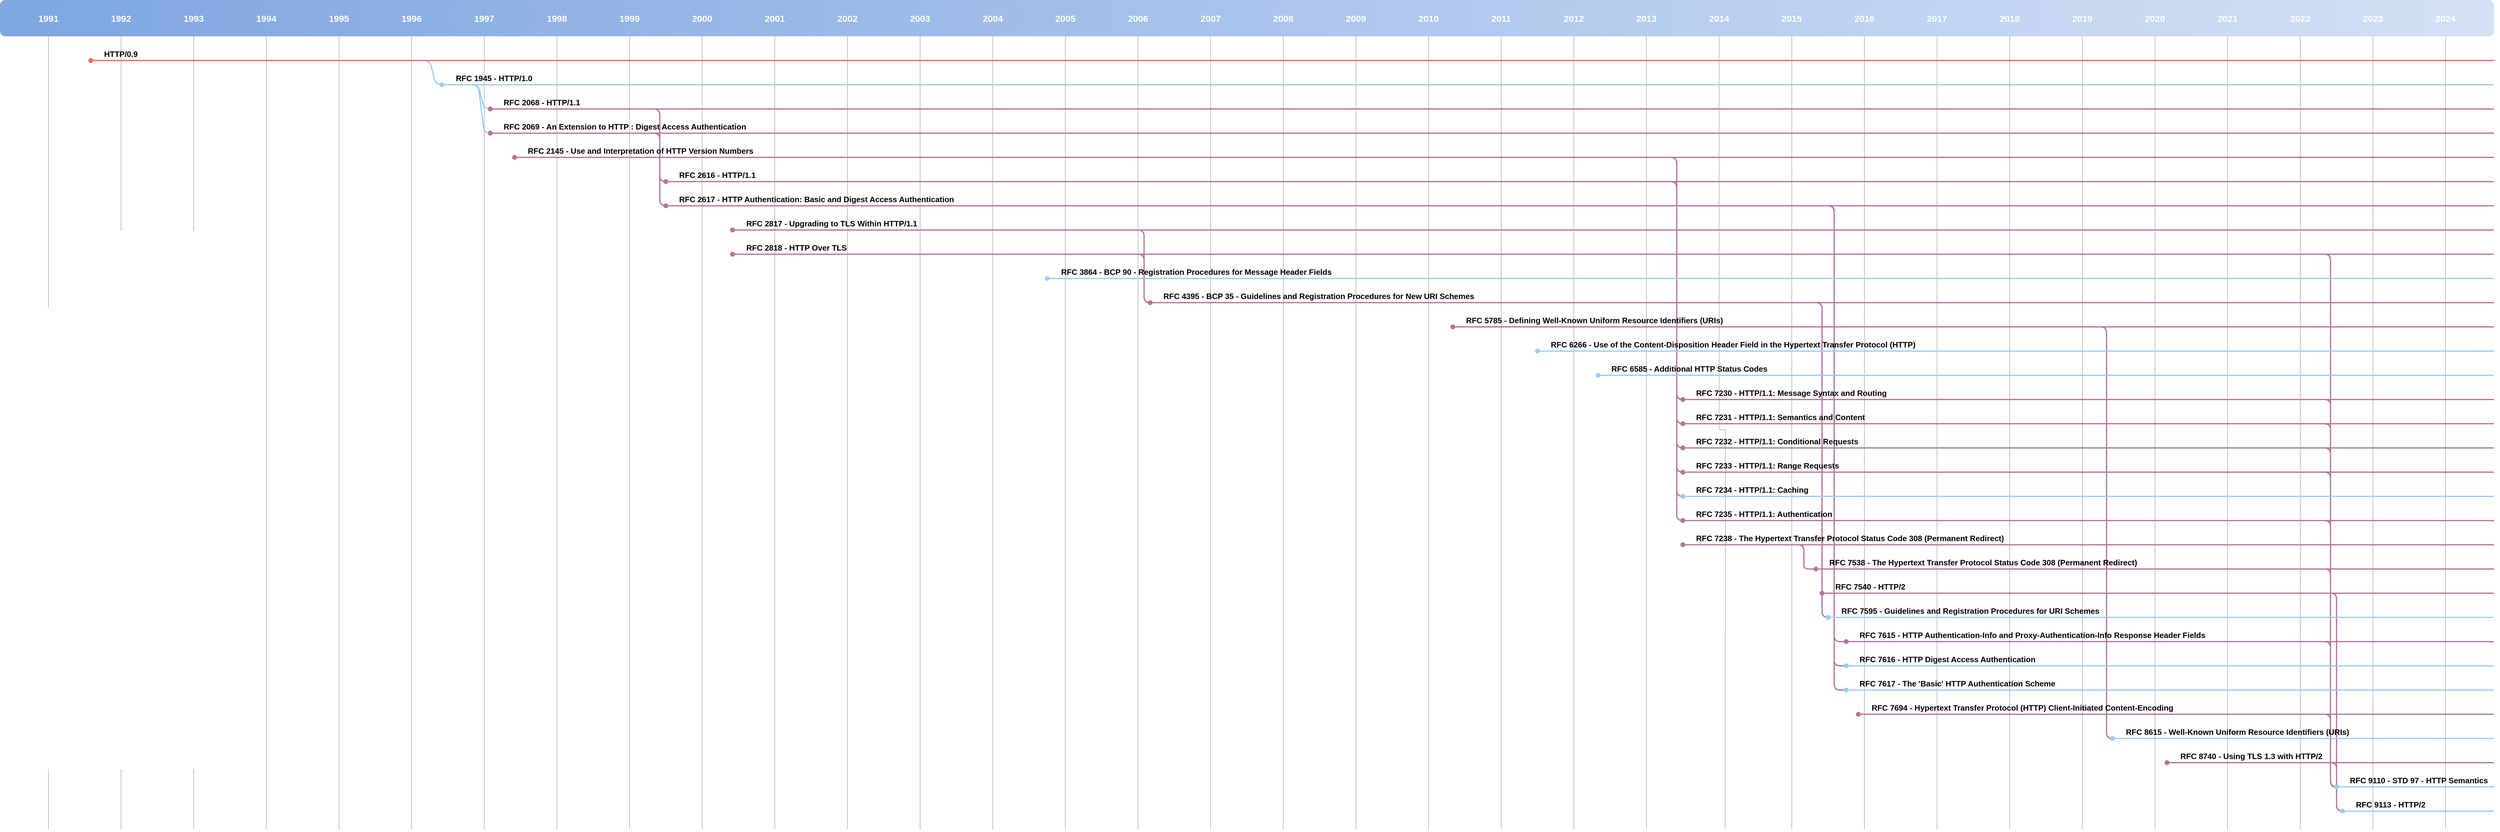 <mxfile version="20.0.1" type="github">
  <diagram id="JYCPzS1wESbc4Vl3_kTx" name="HTTP">
    <mxGraphModel dx="1221" dy="634" grid="1" gridSize="10" guides="1" tooltips="1" connect="1" arrows="1" fold="1" page="1" pageScale="1" pageWidth="850" pageHeight="1100" math="0" shadow="0">
      <root>
        <mxCell id="0" />
        <mxCell id="1" parent="0" />
        <mxCell id="JOs6g6HiKCz4FtPnYZxF-170" value="" style="endArrow=none;html=1;labelBackgroundColor=none;fontSize=13;fontColor=#000000;strokeColor=#B5739D;edgeStyle=entityRelationEdgeStyle;strokeWidth=2;" parent="1" edge="1">
          <mxGeometry width="50" height="50" relative="1" as="geometry">
            <mxPoint x="2990" y="510" as="sourcePoint" />
            <mxPoint x="3050" y="1030" as="targetPoint" />
          </mxGeometry>
        </mxCell>
        <mxCell id="JOs6g6HiKCz4FtPnYZxF-168" value="" style="endArrow=none;html=1;labelBackgroundColor=none;fontSize=13;fontColor=#000000;strokeColor=#B5739D;edgeStyle=entityRelationEdgeStyle;strokeWidth=2;" parent="1" edge="1">
          <mxGeometry width="50" height="50" relative="1" as="geometry">
            <mxPoint x="3840" y="990" as="sourcePoint" />
            <mxPoint x="3900" y="1350" as="targetPoint" />
          </mxGeometry>
        </mxCell>
        <mxCell id="JOs6g6HiKCz4FtPnYZxF-169" value="" style="endArrow=none;html=1;labelBackgroundColor=none;fontSize=13;fontColor=#000000;strokeColor=#B5739D;edgeStyle=entityRelationEdgeStyle;strokeWidth=2;" parent="1" edge="1">
          <mxGeometry width="50" height="50" relative="1" as="geometry">
            <mxPoint x="3840" y="1270" as="sourcePoint" />
            <mxPoint x="3900" y="1350" as="targetPoint" />
          </mxGeometry>
        </mxCell>
        <mxCell id="JOs6g6HiKCz4FtPnYZxF-157" value="" style="endArrow=none;html=1;labelBackgroundColor=none;fontSize=13;fontColor=#000000;strokeColor=#B5739D;edgeStyle=entityRelationEdgeStyle;strokeWidth=2;" parent="1" edge="1">
          <mxGeometry width="50" height="50" relative="1" as="geometry">
            <mxPoint x="3830" y="430" as="sourcePoint" />
            <mxPoint x="3890" y="1310" as="targetPoint" />
          </mxGeometry>
        </mxCell>
        <mxCell id="JOs6g6HiKCz4FtPnYZxF-158" value="" style="endArrow=none;html=1;labelBackgroundColor=none;fontSize=13;fontColor=#000000;strokeColor=#B5739D;edgeStyle=entityRelationEdgeStyle;strokeWidth=2;" parent="1" edge="1">
          <mxGeometry width="50" height="50" relative="1" as="geometry">
            <mxPoint x="3830" y="670" as="sourcePoint" />
            <mxPoint x="3890" y="1310" as="targetPoint" />
          </mxGeometry>
        </mxCell>
        <mxCell id="JOs6g6HiKCz4FtPnYZxF-159" value="" style="endArrow=none;html=1;labelBackgroundColor=none;fontSize=13;fontColor=#000000;strokeColor=#B5739D;edgeStyle=entityRelationEdgeStyle;strokeWidth=2;" parent="1" edge="1">
          <mxGeometry width="50" height="50" relative="1" as="geometry">
            <mxPoint x="3830" y="710" as="sourcePoint" />
            <mxPoint x="3890" y="1310" as="targetPoint" />
          </mxGeometry>
        </mxCell>
        <mxCell id="JOs6g6HiKCz4FtPnYZxF-160" value="" style="endArrow=none;html=1;labelBackgroundColor=none;fontSize=13;fontColor=#000000;strokeColor=#B5739D;edgeStyle=entityRelationEdgeStyle;strokeWidth=2;" parent="1" edge="1">
          <mxGeometry width="50" height="50" relative="1" as="geometry">
            <mxPoint x="3830" y="750" as="sourcePoint" />
            <mxPoint x="3890" y="1310" as="targetPoint" />
          </mxGeometry>
        </mxCell>
        <mxCell id="JOs6g6HiKCz4FtPnYZxF-161" value="" style="endArrow=none;html=1;labelBackgroundColor=none;fontSize=13;fontColor=#000000;strokeColor=#B5739D;edgeStyle=entityRelationEdgeStyle;strokeWidth=2;" parent="1" edge="1">
          <mxGeometry width="50" height="50" relative="1" as="geometry">
            <mxPoint x="3830" y="790" as="sourcePoint" />
            <mxPoint x="3890" y="1310" as="targetPoint" />
          </mxGeometry>
        </mxCell>
        <mxCell id="JOs6g6HiKCz4FtPnYZxF-162" value="" style="endArrow=none;html=1;labelBackgroundColor=none;fontSize=13;fontColor=#000000;strokeColor=#B5739D;edgeStyle=entityRelationEdgeStyle;strokeWidth=2;" parent="1" edge="1">
          <mxGeometry width="50" height="50" relative="1" as="geometry">
            <mxPoint x="3830" y="870" as="sourcePoint" />
            <mxPoint x="3890" y="1310" as="targetPoint" />
          </mxGeometry>
        </mxCell>
        <mxCell id="JOs6g6HiKCz4FtPnYZxF-163" value="" style="endArrow=none;html=1;labelBackgroundColor=none;fontSize=13;fontColor=#000000;strokeColor=#B5739D;edgeStyle=entityRelationEdgeStyle;strokeWidth=2;" parent="1" edge="1">
          <mxGeometry width="50" height="50" relative="1" as="geometry">
            <mxPoint x="3830" y="950" as="sourcePoint" />
            <mxPoint x="3890" y="1310" as="targetPoint" />
          </mxGeometry>
        </mxCell>
        <mxCell id="JOs6g6HiKCz4FtPnYZxF-164" value="" style="endArrow=none;html=1;labelBackgroundColor=none;fontSize=13;fontColor=#000000;strokeColor=#B5739D;edgeStyle=entityRelationEdgeStyle;strokeWidth=2;" parent="1" edge="1">
          <mxGeometry width="50" height="50" relative="1" as="geometry">
            <mxPoint x="3830" y="1070" as="sourcePoint" />
            <mxPoint x="3890" y="1310" as="targetPoint" />
          </mxGeometry>
        </mxCell>
        <mxCell id="JOs6g6HiKCz4FtPnYZxF-166" value="" style="endArrow=none;html=1;labelBackgroundColor=none;fontSize=13;fontColor=#000000;strokeColor=#B5739D;edgeStyle=entityRelationEdgeStyle;strokeWidth=2;" parent="1" edge="1">
          <mxGeometry width="50" height="50" relative="1" as="geometry">
            <mxPoint x="3830" y="1190" as="sourcePoint" />
            <mxPoint x="3890" y="1310" as="targetPoint" />
          </mxGeometry>
        </mxCell>
        <mxCell id="JOs6g6HiKCz4FtPnYZxF-154" value="" style="endArrow=none;html=1;labelBackgroundColor=none;fontSize=13;fontColor=#000000;strokeColor=#B5739D;edgeStyle=entityRelationEdgeStyle;strokeWidth=2;" parent="1" edge="1">
          <mxGeometry width="50" height="50" relative="1" as="geometry">
            <mxPoint x="3460" y="550" as="sourcePoint" />
            <mxPoint x="3520" y="1230" as="targetPoint" />
          </mxGeometry>
        </mxCell>
        <mxCell id="JOs6g6HiKCz4FtPnYZxF-151" value="" style="endArrow=none;html=1;labelBackgroundColor=none;fontSize=13;fontColor=#000000;strokeColor=#B5739D;edgeStyle=entityRelationEdgeStyle;strokeWidth=2;" parent="1" edge="1">
          <mxGeometry width="50" height="50" relative="1" as="geometry">
            <mxPoint x="3010" y="350" as="sourcePoint" />
            <mxPoint x="3070" y="1110" as="targetPoint" />
          </mxGeometry>
        </mxCell>
        <mxCell id="JOs6g6HiKCz4FtPnYZxF-152" value="" style="endArrow=none;html=1;labelBackgroundColor=none;fontSize=13;fontColor=#000000;strokeColor=#B5739D;edgeStyle=entityRelationEdgeStyle;strokeWidth=2;" parent="1" edge="1">
          <mxGeometry width="50" height="50" relative="1" as="geometry">
            <mxPoint x="3010" y="350" as="sourcePoint" />
            <mxPoint x="3070" y="1150" as="targetPoint" />
          </mxGeometry>
        </mxCell>
        <mxCell id="JOs6g6HiKCz4FtPnYZxF-150" value="" style="endArrow=none;html=1;labelBackgroundColor=none;fontSize=13;fontColor=#000000;strokeColor=#B5739D;edgeStyle=entityRelationEdgeStyle;strokeWidth=2;" parent="1" edge="1">
          <mxGeometry width="50" height="50" relative="1" as="geometry">
            <mxPoint x="3010" y="350" as="sourcePoint" />
            <mxPoint x="3070" y="1070" as="targetPoint" />
          </mxGeometry>
        </mxCell>
        <mxCell id="JOs6g6HiKCz4FtPnYZxF-143" value="" style="endArrow=none;html=1;labelBackgroundColor=none;fontSize=13;fontColor=#000000;strokeColor=#B5739D;edgeStyle=entityRelationEdgeStyle;strokeWidth=2;" parent="1" edge="1">
          <mxGeometry width="50" height="50" relative="1" as="geometry">
            <mxPoint x="2960" y="910" as="sourcePoint" />
            <mxPoint x="3020" y="950" as="targetPoint" />
          </mxGeometry>
        </mxCell>
        <mxCell id="JOs6g6HiKCz4FtPnYZxF-136" value="" style="endArrow=none;html=1;labelBackgroundColor=none;fontSize=13;fontColor=#000000;strokeColor=#B5739D;edgeStyle=entityRelationEdgeStyle;strokeWidth=2;" parent="1" edge="1">
          <mxGeometry width="50" height="50" relative="1" as="geometry">
            <mxPoint x="2750" y="310" as="sourcePoint" />
            <mxPoint x="2810" y="710" as="targetPoint" />
          </mxGeometry>
        </mxCell>
        <mxCell id="JOs6g6HiKCz4FtPnYZxF-137" value="" style="endArrow=none;html=1;labelBackgroundColor=none;fontSize=13;fontColor=#000000;strokeColor=#B5739D;edgeStyle=entityRelationEdgeStyle;strokeWidth=2;" parent="1" edge="1">
          <mxGeometry width="50" height="50" relative="1" as="geometry">
            <mxPoint x="2750" y="310" as="sourcePoint" />
            <mxPoint x="2810" y="750" as="targetPoint" />
          </mxGeometry>
        </mxCell>
        <mxCell id="JOs6g6HiKCz4FtPnYZxF-138" value="" style="endArrow=none;html=1;labelBackgroundColor=none;fontSize=13;fontColor=#000000;strokeColor=#B5739D;edgeStyle=entityRelationEdgeStyle;strokeWidth=2;" parent="1" edge="1">
          <mxGeometry width="50" height="50" relative="1" as="geometry">
            <mxPoint x="2750" y="310" as="sourcePoint" />
            <mxPoint x="2810" y="790" as="targetPoint" />
          </mxGeometry>
        </mxCell>
        <mxCell id="JOs6g6HiKCz4FtPnYZxF-139" value="" style="endArrow=none;html=1;labelBackgroundColor=none;fontSize=13;fontColor=#000000;strokeColor=#B5739D;edgeStyle=entityRelationEdgeStyle;strokeWidth=2;" parent="1" edge="1">
          <mxGeometry width="50" height="50" relative="1" as="geometry">
            <mxPoint x="2750" y="310" as="sourcePoint" />
            <mxPoint x="2810" y="830" as="targetPoint" />
          </mxGeometry>
        </mxCell>
        <mxCell id="JOs6g6HiKCz4FtPnYZxF-140" value="" style="endArrow=none;html=1;labelBackgroundColor=none;fontSize=13;fontColor=#000000;strokeColor=#B5739D;edgeStyle=entityRelationEdgeStyle;strokeWidth=2;" parent="1" edge="1">
          <mxGeometry width="50" height="50" relative="1" as="geometry">
            <mxPoint x="2750" y="310" as="sourcePoint" />
            <mxPoint x="2810" y="870" as="targetPoint" />
          </mxGeometry>
        </mxCell>
        <mxCell id="JOs6g6HiKCz4FtPnYZxF-130" value="" style="endArrow=none;html=1;labelBackgroundColor=none;fontSize=13;fontColor=#000000;strokeColor=#B5739D;edgeStyle=entityRelationEdgeStyle;strokeWidth=2;" parent="1" edge="1">
          <mxGeometry width="50" height="50" relative="1" as="geometry">
            <mxPoint x="2750" y="270" as="sourcePoint" />
            <mxPoint x="2810" y="670" as="targetPoint" />
          </mxGeometry>
        </mxCell>
        <mxCell id="JOs6g6HiKCz4FtPnYZxF-129" value="" style="endArrow=none;html=1;labelBackgroundColor=none;fontSize=13;fontColor=#000000;strokeColor=#B5739D;edgeStyle=entityRelationEdgeStyle;strokeWidth=2;" parent="1" edge="1">
          <mxGeometry width="50" height="50" relative="1" as="geometry">
            <mxPoint x="2750" y="310" as="sourcePoint" />
            <mxPoint x="2810" y="670" as="targetPoint" />
          </mxGeometry>
        </mxCell>
        <mxCell id="JOs6g6HiKCz4FtPnYZxF-123" value="" style="endArrow=none;html=1;labelBackgroundColor=none;fontSize=13;fontColor=#000000;strokeColor=#B5739D;edgeStyle=entityRelationEdgeStyle;strokeWidth=2;" parent="1" edge="1">
          <mxGeometry width="50" height="50" relative="1" as="geometry">
            <mxPoint x="1870" y="390" as="sourcePoint" />
            <mxPoint x="1930" y="510" as="targetPoint" />
          </mxGeometry>
        </mxCell>
        <mxCell id="JOs6g6HiKCz4FtPnYZxF-124" value="" style="endArrow=none;html=1;labelBackgroundColor=none;fontSize=13;fontColor=#000000;strokeColor=#B5739D;edgeStyle=entityRelationEdgeStyle;strokeWidth=2;" parent="1" edge="1">
          <mxGeometry width="50" height="50" relative="1" as="geometry">
            <mxPoint x="1870" y="430" as="sourcePoint" />
            <mxPoint x="1930" y="510" as="targetPoint" />
          </mxGeometry>
        </mxCell>
        <mxCell id="JOs6g6HiKCz4FtPnYZxF-117" value="" style="endArrow=none;html=1;labelBackgroundColor=none;fontSize=13;fontColor=#000000;strokeColor=#B5739D;edgeStyle=entityRelationEdgeStyle;strokeWidth=2;" parent="1" edge="1">
          <mxGeometry width="50" height="50" relative="1" as="geometry">
            <mxPoint x="1070" y="230" as="sourcePoint" />
            <mxPoint x="1130" y="350" as="targetPoint" />
          </mxGeometry>
        </mxCell>
        <mxCell id="JOs6g6HiKCz4FtPnYZxF-115" value="" style="endArrow=none;html=1;labelBackgroundColor=none;fontSize=13;fontColor=#000000;strokeColor=#B5739D;edgeStyle=entityRelationEdgeStyle;strokeWidth=2;" parent="1" edge="1">
          <mxGeometry width="50" height="50" relative="1" as="geometry">
            <mxPoint x="1070" y="190" as="sourcePoint" />
            <mxPoint x="1130" y="310" as="targetPoint" />
          </mxGeometry>
        </mxCell>
        <mxCell id="JOs6g6HiKCz4FtPnYZxF-2" value="" style="endArrow=none;html=1;labelBackgroundColor=none;fontSize=13;fontColor=#000000;strokeColor=#99CCFF;edgeStyle=entityRelationEdgeStyle;strokeWidth=2;" parent="1" edge="1">
          <mxGeometry width="50" height="50" relative="1" as="geometry">
            <mxPoint x="770" y="150" as="sourcePoint" />
            <mxPoint x="840" y="230" as="targetPoint" />
          </mxGeometry>
        </mxCell>
        <mxCell id="JOs6g6HiKCz4FtPnYZxF-3" style="edgeStyle=orthogonalEdgeStyle;rounded=0;orthogonalLoop=1;jettySize=auto;html=1;strokeColor=#B3B3B3;endArrow=none;endFill=0;exitX=0.5;exitY=1;exitDx=0;exitDy=0;" parent="1" source="JOs6g6HiKCz4FtPnYZxF-38" edge="1">
          <mxGeometry relative="1" as="geometry">
            <mxPoint x="90" y="1380" as="targetPoint" />
          </mxGeometry>
        </mxCell>
        <mxCell id="JOs6g6HiKCz4FtPnYZxF-4" style="edgeStyle=orthogonalEdgeStyle;rounded=0;orthogonalLoop=1;jettySize=auto;html=1;strokeColor=#B3B3B3;endArrow=none;endFill=0;exitX=0.5;exitY=1;exitDx=0;exitDy=0;" parent="1" source="JOs6g6HiKCz4FtPnYZxF-63" edge="1">
          <mxGeometry relative="1" as="geometry">
            <mxPoint x="1890" y="1380" as="targetPoint" />
            <mxPoint x="1920" y="110" as="sourcePoint" />
          </mxGeometry>
        </mxCell>
        <mxCell id="JOs6g6HiKCz4FtPnYZxF-5" style="edgeStyle=orthogonalEdgeStyle;rounded=0;orthogonalLoop=1;jettySize=auto;html=1;strokeColor=#B3B3B3;endArrow=none;endFill=0;exitX=0.5;exitY=1;exitDx=0;exitDy=0;" parent="1" source="JOs6g6HiKCz4FtPnYZxF-55" edge="1">
          <mxGeometry relative="1" as="geometry">
            <mxPoint x="2860" y="1380" as="targetPoint" />
            <mxPoint x="1909.5" y="60" as="sourcePoint" />
          </mxGeometry>
        </mxCell>
        <mxCell id="JOs6g6HiKCz4FtPnYZxF-6" style="edgeStyle=orthogonalEdgeStyle;rounded=0;orthogonalLoop=1;jettySize=auto;html=1;strokeColor=#B3B3B3;endArrow=none;endFill=0;exitX=0.5;exitY=1;exitDx=0;exitDy=0;" parent="1" source="JOs6g6HiKCz4FtPnYZxF-54" edge="1">
          <mxGeometry relative="1" as="geometry">
            <mxPoint x="2730" y="1380" as="targetPoint" />
            <mxPoint x="2730" y="60" as="sourcePoint" />
          </mxGeometry>
        </mxCell>
        <mxCell id="JOs6g6HiKCz4FtPnYZxF-7" style="edgeStyle=orthogonalEdgeStyle;rounded=0;orthogonalLoop=1;jettySize=auto;html=1;strokeColor=#B3B3B3;endArrow=none;endFill=0;exitX=0.5;exitY=1;exitDx=0;exitDy=0;" parent="1" source="JOs6g6HiKCz4FtPnYZxF-46" edge="1">
          <mxGeometry relative="1" as="geometry">
            <mxPoint x="2610" y="1380" as="targetPoint" />
            <mxPoint x="1749.5" y="60" as="sourcePoint" />
          </mxGeometry>
        </mxCell>
        <mxCell id="JOs6g6HiKCz4FtPnYZxF-8" style="edgeStyle=orthogonalEdgeStyle;rounded=0;orthogonalLoop=1;jettySize=auto;html=1;strokeColor=#B3B3B3;endArrow=none;endFill=0;exitX=0.5;exitY=1;exitDx=0;exitDy=0;" parent="1" source="JOs6g6HiKCz4FtPnYZxF-45" edge="1">
          <mxGeometry relative="1" as="geometry">
            <mxPoint x="2490" y="1380" as="targetPoint" />
            <mxPoint x="2530" y="110" as="sourcePoint" />
          </mxGeometry>
        </mxCell>
        <mxCell id="JOs6g6HiKCz4FtPnYZxF-9" style="edgeStyle=orthogonalEdgeStyle;rounded=0;orthogonalLoop=1;jettySize=auto;html=1;strokeColor=#B3B3B3;endArrow=none;endFill=0;exitX=0.5;exitY=1;exitDx=0;exitDy=0;" parent="1" source="JOs6g6HiKCz4FtPnYZxF-47" edge="1">
          <mxGeometry relative="1" as="geometry">
            <mxPoint x="2370" y="1380" as="targetPoint" />
            <mxPoint x="2400" y="120" as="sourcePoint" />
          </mxGeometry>
        </mxCell>
        <mxCell id="JOs6g6HiKCz4FtPnYZxF-10" style="edgeStyle=orthogonalEdgeStyle;rounded=0;orthogonalLoop=1;jettySize=auto;html=1;strokeColor=#B3B3B3;endArrow=none;endFill=0;exitX=0.5;exitY=1;exitDx=0;exitDy=0;" parent="1" source="JOs6g6HiKCz4FtPnYZxF-50" edge="1">
          <mxGeometry relative="1" as="geometry">
            <mxPoint x="2010" y="1380" as="targetPoint" />
            <mxPoint x="2030" y="90" as="sourcePoint" />
          </mxGeometry>
        </mxCell>
        <mxCell id="JOs6g6HiKCz4FtPnYZxF-11" style="edgeStyle=orthogonalEdgeStyle;rounded=0;orthogonalLoop=1;jettySize=auto;html=1;strokeColor=#B3B3B3;endArrow=none;endFill=0;exitX=0.5;exitY=1;exitDx=0;exitDy=0;" parent="1" source="JOs6g6HiKCz4FtPnYZxF-49" edge="1">
          <mxGeometry relative="1" as="geometry">
            <mxPoint x="2130" y="1380" as="targetPoint" />
            <mxPoint x="2160" y="120" as="sourcePoint" />
          </mxGeometry>
        </mxCell>
        <mxCell id="JOs6g6HiKCz4FtPnYZxF-12" style="edgeStyle=orthogonalEdgeStyle;rounded=0;orthogonalLoop=1;jettySize=auto;html=1;strokeColor=#B3B3B3;endArrow=none;endFill=0;exitX=0.5;exitY=1;exitDx=0;exitDy=0;" parent="1" source="JOs6g6HiKCz4FtPnYZxF-48" edge="1">
          <mxGeometry relative="1" as="geometry">
            <mxPoint x="2250" y="1380" as="targetPoint" />
            <mxPoint x="2280" y="120" as="sourcePoint" />
          </mxGeometry>
        </mxCell>
        <mxCell id="JOs6g6HiKCz4FtPnYZxF-13" style="edgeStyle=orthogonalEdgeStyle;rounded=0;orthogonalLoop=1;jettySize=auto;html=1;strokeColor=#B3B3B3;endArrow=none;endFill=0;exitX=0.5;exitY=1;exitDx=0;exitDy=0;" parent="1" source="JOs6g6HiKCz4FtPnYZxF-71" edge="1">
          <mxGeometry relative="1" as="geometry">
            <mxPoint x="330" y="1380" as="targetPoint" />
            <mxPoint x="229.5" y="60" as="sourcePoint" />
          </mxGeometry>
        </mxCell>
        <mxCell id="JOs6g6HiKCz4FtPnYZxF-14" style="edgeStyle=orthogonalEdgeStyle;rounded=0;orthogonalLoop=1;jettySize=auto;html=1;strokeColor=#B3B3B3;endArrow=none;endFill=0;exitX=0.5;exitY=1;exitDx=0;exitDy=0;" parent="1" source="JOs6g6HiKCz4FtPnYZxF-64" edge="1">
          <mxGeometry relative="1" as="geometry">
            <mxPoint x="1770" y="1380.769" as="targetPoint" />
            <mxPoint x="1800" y="110" as="sourcePoint" />
          </mxGeometry>
        </mxCell>
        <mxCell id="JOs6g6HiKCz4FtPnYZxF-15" style="edgeStyle=orthogonalEdgeStyle;rounded=0;orthogonalLoop=1;jettySize=auto;html=1;strokeColor=#B3B3B3;endArrow=none;endFill=0;exitX=0.5;exitY=1;exitDx=0;exitDy=0;" parent="1" source="JOs6g6HiKCz4FtPnYZxF-65" edge="1">
          <mxGeometry relative="1" as="geometry">
            <mxPoint x="1650" y="1380" as="targetPoint" />
            <mxPoint x="1670" y="120" as="sourcePoint" />
          </mxGeometry>
        </mxCell>
        <mxCell id="JOs6g6HiKCz4FtPnYZxF-16" style="edgeStyle=orthogonalEdgeStyle;rounded=0;orthogonalLoop=1;jettySize=auto;html=1;strokeColor=#B3B3B3;endArrow=none;endFill=0;exitX=0.5;exitY=1;exitDx=0;exitDy=0;" parent="1" source="JOs6g6HiKCz4FtPnYZxF-66" edge="1">
          <mxGeometry relative="1" as="geometry">
            <mxPoint x="1530" y="1380.769" as="targetPoint" />
            <mxPoint x="1550" y="110" as="sourcePoint" />
          </mxGeometry>
        </mxCell>
        <mxCell id="JOs6g6HiKCz4FtPnYZxF-17" style="edgeStyle=orthogonalEdgeStyle;rounded=0;orthogonalLoop=1;jettySize=auto;html=1;strokeColor=#B3B3B3;endArrow=none;endFill=0;exitX=0.5;exitY=1;exitDx=0;exitDy=0;" parent="1" source="JOs6g6HiKCz4FtPnYZxF-67" edge="1">
          <mxGeometry relative="1" as="geometry">
            <mxPoint x="1410" y="1380" as="targetPoint" />
            <mxPoint x="1440" y="120" as="sourcePoint" />
          </mxGeometry>
        </mxCell>
        <mxCell id="JOs6g6HiKCz4FtPnYZxF-18" style="edgeStyle=orthogonalEdgeStyle;rounded=0;orthogonalLoop=1;jettySize=auto;html=1;strokeColor=#B3B3B3;endArrow=none;endFill=0;exitX=0.5;exitY=1;exitDx=0;exitDy=0;" parent="1" source="JOs6g6HiKCz4FtPnYZxF-62" edge="1">
          <mxGeometry relative="1" as="geometry">
            <mxPoint x="1290" y="1380" as="targetPoint" />
            <mxPoint x="1320" y="110" as="sourcePoint" />
          </mxGeometry>
        </mxCell>
        <mxCell id="JOs6g6HiKCz4FtPnYZxF-19" style="edgeStyle=orthogonalEdgeStyle;rounded=0;orthogonalLoop=1;jettySize=auto;html=1;strokeColor=#B3B3B3;endArrow=none;endFill=0;exitX=0.5;exitY=1;exitDx=0;exitDy=0;" parent="1" source="JOs6g6HiKCz4FtPnYZxF-61" edge="1">
          <mxGeometry relative="1" as="geometry">
            <mxPoint x="1170" y="1380" as="targetPoint" />
            <mxPoint x="1190" y="110" as="sourcePoint" />
            <Array as="points">
              <mxPoint x="1170" y="560" />
              <mxPoint x="1170" y="560" />
            </Array>
          </mxGeometry>
        </mxCell>
        <mxCell id="JOs6g6HiKCz4FtPnYZxF-20" style="edgeStyle=orthogonalEdgeStyle;rounded=0;orthogonalLoop=1;jettySize=auto;html=1;strokeColor=#B3B3B3;endArrow=none;endFill=0;exitX=0.5;exitY=1;exitDx=0;exitDy=0;" parent="1" source="JOs6g6HiKCz4FtPnYZxF-60" edge="1">
          <mxGeometry relative="1" as="geometry">
            <mxPoint x="1050" y="1380" as="targetPoint" />
            <mxPoint x="1080" y="150" as="sourcePoint" />
          </mxGeometry>
        </mxCell>
        <mxCell id="JOs6g6HiKCz4FtPnYZxF-21" style="edgeStyle=orthogonalEdgeStyle;rounded=0;orthogonalLoop=1;jettySize=auto;html=1;strokeColor=#B3B3B3;endArrow=none;endFill=0;exitX=0.5;exitY=1;exitDx=0;exitDy=0;" parent="1" source="JOs6g6HiKCz4FtPnYZxF-59" edge="1">
          <mxGeometry relative="1" as="geometry">
            <mxPoint x="930" y="1380" as="targetPoint" />
            <mxPoint x="950" y="110" as="sourcePoint" />
          </mxGeometry>
        </mxCell>
        <mxCell id="JOs6g6HiKCz4FtPnYZxF-22" style="edgeStyle=orthogonalEdgeStyle;rounded=0;orthogonalLoop=1;jettySize=auto;html=1;strokeColor=#B3B3B3;endArrow=none;endFill=0;exitX=0.5;exitY=1;exitDx=0;exitDy=0;" parent="1" source="JOs6g6HiKCz4FtPnYZxF-58" edge="1">
          <mxGeometry relative="1" as="geometry">
            <mxPoint x="810" y="1380" as="targetPoint" />
            <mxPoint x="549.5" y="60" as="sourcePoint" />
          </mxGeometry>
        </mxCell>
        <mxCell id="JOs6g6HiKCz4FtPnYZxF-23" style="edgeStyle=orthogonalEdgeStyle;rounded=0;orthogonalLoop=1;jettySize=auto;html=1;strokeColor=#B3B3B3;endArrow=none;endFill=0;exitX=0.5;exitY=1;exitDx=0;exitDy=0;" parent="1" source="JOs6g6HiKCz4FtPnYZxF-70" edge="1">
          <mxGeometry relative="1" as="geometry">
            <mxPoint x="690" y="1380" as="targetPoint" />
            <mxPoint x="469.5" y="60" as="sourcePoint" />
          </mxGeometry>
        </mxCell>
        <mxCell id="JOs6g6HiKCz4FtPnYZxF-24" style="edgeStyle=orthogonalEdgeStyle;rounded=0;orthogonalLoop=1;jettySize=auto;html=1;strokeColor=#B3B3B3;endArrow=none;endFill=0;exitX=0.5;exitY=1;exitDx=0;exitDy=0;" parent="1" source="JOs6g6HiKCz4FtPnYZxF-68" edge="1">
          <mxGeometry relative="1" as="geometry">
            <mxPoint x="450" y="1380" as="targetPoint" />
            <mxPoint x="389.5" y="60" as="sourcePoint" />
          </mxGeometry>
        </mxCell>
        <mxCell id="JOs6g6HiKCz4FtPnYZxF-25" style="edgeStyle=orthogonalEdgeStyle;rounded=0;orthogonalLoop=1;jettySize=auto;html=1;strokeColor=#B3B3B3;endArrow=none;endFill=0;exitX=0.5;exitY=1;exitDx=0;exitDy=0;" parent="1" source="JOs6g6HiKCz4FtPnYZxF-69" edge="1">
          <mxGeometry relative="1" as="geometry">
            <mxPoint x="570" y="1381.538" as="targetPoint" />
            <mxPoint x="320" y="130" as="sourcePoint" />
          </mxGeometry>
        </mxCell>
        <mxCell id="JOs6g6HiKCz4FtPnYZxF-26" style="edgeStyle=orthogonalEdgeStyle;rounded=0;orthogonalLoop=1;jettySize=auto;html=1;strokeColor=#B3B3B3;endArrow=none;endFill=0;exitX=0.5;exitY=1;exitDx=0;exitDy=0;" parent="1" source="JOs6g6HiKCz4FtPnYZxF-42" edge="1">
          <mxGeometry relative="1" as="geometry">
            <mxPoint x="3570" y="1380" as="targetPoint" />
            <mxPoint x="2389.5" y="60" as="sourcePoint" />
          </mxGeometry>
        </mxCell>
        <mxCell id="JOs6g6HiKCz4FtPnYZxF-27" style="edgeStyle=orthogonalEdgeStyle;rounded=0;orthogonalLoop=1;jettySize=auto;html=1;strokeColor=#B3B3B3;endArrow=none;endFill=0;exitX=0.5;exitY=1;exitDx=0;exitDy=0;" parent="1" source="JOs6g6HiKCz4FtPnYZxF-51" edge="1">
          <mxGeometry relative="1" as="geometry">
            <mxPoint x="3450" y="1380" as="targetPoint" />
            <mxPoint x="2309.5" y="60" as="sourcePoint" />
          </mxGeometry>
        </mxCell>
        <mxCell id="JOs6g6HiKCz4FtPnYZxF-28" style="edgeStyle=orthogonalEdgeStyle;rounded=0;orthogonalLoop=1;jettySize=auto;html=1;strokeColor=#B3B3B3;endArrow=none;endFill=0;exitX=0.5;exitY=1;exitDx=0;exitDy=0;" parent="1" source="JOs6g6HiKCz4FtPnYZxF-52" edge="1">
          <mxGeometry relative="1" as="geometry">
            <mxPoint x="3330" y="1380" as="targetPoint" />
            <mxPoint x="3340" y="100" as="sourcePoint" />
          </mxGeometry>
        </mxCell>
        <mxCell id="JOs6g6HiKCz4FtPnYZxF-29" style="edgeStyle=orthogonalEdgeStyle;rounded=0;orthogonalLoop=1;jettySize=auto;html=1;strokeColor=#B3B3B3;endArrow=none;endFill=0;exitX=0.5;exitY=1;exitDx=0;exitDy=0;" parent="1" source="JOs6g6HiKCz4FtPnYZxF-57" edge="1">
          <mxGeometry relative="1" as="geometry">
            <mxPoint x="2970" y="1380" as="targetPoint" />
            <mxPoint x="1989.5" y="60" as="sourcePoint" />
          </mxGeometry>
        </mxCell>
        <mxCell id="JOs6g6HiKCz4FtPnYZxF-30" style="edgeStyle=orthogonalEdgeStyle;rounded=0;orthogonalLoop=1;jettySize=auto;html=1;strokeColor=#B3B3B3;endArrow=none;endFill=0;exitX=0.5;exitY=1;exitDx=0;exitDy=0;" parent="1" source="JOs6g6HiKCz4FtPnYZxF-56" edge="1">
          <mxGeometry relative="1" as="geometry">
            <mxPoint x="3090" y="1380" as="targetPoint" />
            <mxPoint x="3110" y="100" as="sourcePoint" />
          </mxGeometry>
        </mxCell>
        <mxCell id="JOs6g6HiKCz4FtPnYZxF-31" style="edgeStyle=orthogonalEdgeStyle;rounded=0;orthogonalLoop=1;jettySize=auto;html=1;strokeColor=#B3B3B3;endArrow=none;endFill=0;exitX=0.5;exitY=1;exitDx=0;exitDy=0;" parent="1" source="JOs6g6HiKCz4FtPnYZxF-53" edge="1">
          <mxGeometry relative="1" as="geometry">
            <mxPoint x="3210" y="1380" as="targetPoint" />
            <mxPoint x="3230" y="100" as="sourcePoint" />
          </mxGeometry>
        </mxCell>
        <mxCell id="JOs6g6HiKCz4FtPnYZxF-32" style="edgeStyle=orthogonalEdgeStyle;rounded=0;orthogonalLoop=1;jettySize=auto;html=1;strokeColor=#B3B3B3;endArrow=none;endFill=0;exitX=0.5;exitY=1;exitDx=0;exitDy=0;" parent="1" source="JOs6g6HiKCz4FtPnYZxF-40" edge="1">
          <mxGeometry relative="1" as="geometry">
            <mxPoint x="3690" y="1380" as="targetPoint" />
            <mxPoint x="3720" y="130" as="sourcePoint" />
          </mxGeometry>
        </mxCell>
        <mxCell id="JOs6g6HiKCz4FtPnYZxF-33" style="edgeStyle=orthogonalEdgeStyle;rounded=0;orthogonalLoop=1;jettySize=auto;html=1;strokeColor=#B3B3B3;endArrow=none;endFill=0;exitX=0.5;exitY=1;exitDx=0;exitDy=0;" parent="1" source="JOs6g6HiKCz4FtPnYZxF-41" edge="1">
          <mxGeometry relative="1" as="geometry">
            <mxPoint x="3810" y="1380" as="targetPoint" />
            <mxPoint x="3830" y="100" as="sourcePoint" />
          </mxGeometry>
        </mxCell>
        <mxCell id="JOs6g6HiKCz4FtPnYZxF-34" style="edgeStyle=orthogonalEdgeStyle;rounded=0;orthogonalLoop=1;jettySize=auto;html=1;strokeColor=#B3B3B3;endArrow=none;endFill=0;exitX=0.5;exitY=1;exitDx=0;exitDy=0;" parent="1" source="JOs6g6HiKCz4FtPnYZxF-44" edge="1">
          <mxGeometry relative="1" as="geometry">
            <mxPoint x="4050" y="1380" as="targetPoint" />
            <mxPoint x="2630" y="60" as="sourcePoint" />
          </mxGeometry>
        </mxCell>
        <mxCell id="JOs6g6HiKCz4FtPnYZxF-35" style="edgeStyle=orthogonalEdgeStyle;rounded=0;orthogonalLoop=1;jettySize=auto;html=1;strokeColor=#B3B3B3;endArrow=none;endFill=0;exitX=0.5;exitY=1;exitDx=0;exitDy=0;" parent="1" source="JOs6g6HiKCz4FtPnYZxF-43" edge="1">
          <mxGeometry relative="1" as="geometry">
            <mxPoint x="3930" y="1380" as="targetPoint" />
            <mxPoint x="2709.5" y="60" as="sourcePoint" />
          </mxGeometry>
        </mxCell>
        <mxCell id="JOs6g6HiKCz4FtPnYZxF-36" style="edgeStyle=orthogonalEdgeStyle;rounded=0;orthogonalLoop=1;jettySize=auto;html=1;strokeColor=#B3B3B3;endArrow=none;endFill=0;exitX=0.5;exitY=1;exitDx=0;exitDy=0;" parent="1" source="JOs6g6HiKCz4FtPnYZxF-39" edge="1">
          <mxGeometry relative="1" as="geometry">
            <mxPoint x="210" y="1380" as="targetPoint" />
            <mxPoint x="150" y="60" as="sourcePoint" />
          </mxGeometry>
        </mxCell>
        <mxCell id="JOs6g6HiKCz4FtPnYZxF-37" value="" style="rounded=1;whiteSpace=wrap;html=1;fillColor=#7EA6E0;strokeColor=none;gradientColor=#D4E1F5;gradientDirection=east;fontSize=15;" parent="1" vertex="1">
          <mxGeometry x="10" y="10" width="4120" height="60" as="geometry" />
        </mxCell>
        <mxCell id="JOs6g6HiKCz4FtPnYZxF-38" value="1991" style="rounded=0;whiteSpace=wrap;html=1;fillColor=none;fontColor=#FFFFFF;fontSize=15;fontStyle=1;strokeColor=none;" parent="1" vertex="1">
          <mxGeometry x="30" y="20" width="120" height="40" as="geometry" />
        </mxCell>
        <mxCell id="JOs6g6HiKCz4FtPnYZxF-39" value="1992" style="rounded=0;whiteSpace=wrap;html=1;fillColor=none;fontColor=#FFFFFF;fontSize=15;fontStyle=1;strokeColor=none;" parent="1" vertex="1">
          <mxGeometry x="150" y="20" width="120" height="40" as="geometry" />
        </mxCell>
        <mxCell id="JOs6g6HiKCz4FtPnYZxF-40" value="2021" style="rounded=0;whiteSpace=wrap;html=1;fillColor=none;fontColor=#FFFFFF;fontSize=15;fontStyle=1;strokeColor=none;" parent="1" vertex="1">
          <mxGeometry x="3630" y="20" width="120" height="40" as="geometry" />
        </mxCell>
        <mxCell id="JOs6g6HiKCz4FtPnYZxF-41" value="2022" style="rounded=0;whiteSpace=wrap;html=1;fillColor=none;fontColor=#FFFFFF;fontSize=15;fontStyle=1;strokeColor=none;" parent="1" vertex="1">
          <mxGeometry x="3750" y="20" width="120" height="40" as="geometry" />
        </mxCell>
        <mxCell id="JOs6g6HiKCz4FtPnYZxF-42" value="2020" style="rounded=0;whiteSpace=wrap;html=1;fillColor=none;fontColor=#FFFFFF;fontSize=15;fontStyle=1;strokeColor=none;" parent="1" vertex="1">
          <mxGeometry x="3510" y="20" width="120" height="40" as="geometry" />
        </mxCell>
        <mxCell id="JOs6g6HiKCz4FtPnYZxF-43" value="2023" style="rounded=0;whiteSpace=wrap;html=1;fillColor=none;fontColor=#FFFFFF;fontSize=15;fontStyle=1;strokeColor=none;" parent="1" vertex="1">
          <mxGeometry x="3870" y="20" width="120" height="40" as="geometry" />
        </mxCell>
        <mxCell id="JOs6g6HiKCz4FtPnYZxF-44" value="2024" style="rounded=0;whiteSpace=wrap;html=1;fillColor=none;fontColor=#FFFFFF;fontSize=15;fontStyle=1;strokeColor=none;" parent="1" vertex="1">
          <mxGeometry x="3990" y="20" width="120" height="40" as="geometry" />
        </mxCell>
        <mxCell id="JOs6g6HiKCz4FtPnYZxF-45" value="2011" style="rounded=0;whiteSpace=wrap;html=1;fillColor=none;fontColor=#FFFFFF;fontSize=15;fontStyle=1;strokeColor=none;" parent="1" vertex="1">
          <mxGeometry x="2430" y="20" width="120" height="40" as="geometry" />
        </mxCell>
        <mxCell id="JOs6g6HiKCz4FtPnYZxF-46" value="2012" style="rounded=0;whiteSpace=wrap;html=1;fillColor=none;fontColor=#FFFFFF;fontSize=15;fontStyle=1;strokeColor=none;" parent="1" vertex="1">
          <mxGeometry x="2550" y="20" width="120" height="40" as="geometry" />
        </mxCell>
        <mxCell id="JOs6g6HiKCz4FtPnYZxF-47" value="2010" style="rounded=0;whiteSpace=wrap;html=1;fillColor=none;fontColor=#FFFFFF;fontSize=15;fontStyle=1;strokeColor=none;" parent="1" vertex="1">
          <mxGeometry x="2310" y="20" width="120" height="40" as="geometry" />
        </mxCell>
        <mxCell id="JOs6g6HiKCz4FtPnYZxF-48" value="2009" style="rounded=0;whiteSpace=wrap;html=1;fillColor=none;fontColor=#FFFFFF;fontSize=15;fontStyle=1;strokeColor=none;" parent="1" vertex="1">
          <mxGeometry x="2190" y="20" width="120" height="40" as="geometry" />
        </mxCell>
        <mxCell id="JOs6g6HiKCz4FtPnYZxF-49" value="2008" style="rounded=0;whiteSpace=wrap;html=1;fillColor=none;fontColor=#FFFFFF;fontSize=15;fontStyle=1;strokeColor=none;" parent="1" vertex="1">
          <mxGeometry x="2070" y="20" width="120" height="40" as="geometry" />
        </mxCell>
        <mxCell id="JOs6g6HiKCz4FtPnYZxF-50" value="2007" style="rounded=0;whiteSpace=wrap;html=1;fillColor=none;fontColor=#FFFFFF;fontSize=15;fontStyle=1;strokeColor=none;" parent="1" vertex="1">
          <mxGeometry x="1950" y="20" width="120" height="40" as="geometry" />
        </mxCell>
        <mxCell id="JOs6g6HiKCz4FtPnYZxF-51" value="2019" style="rounded=0;whiteSpace=wrap;html=1;fillColor=none;fontColor=#FFFFFF;fontSize=15;fontStyle=1;strokeColor=none;" parent="1" vertex="1">
          <mxGeometry x="3390" y="20" width="120" height="40" as="geometry" />
        </mxCell>
        <mxCell id="JOs6g6HiKCz4FtPnYZxF-52" value="2018" style="rounded=0;whiteSpace=wrap;html=1;fillColor=none;fontColor=#FFFFFF;fontSize=15;fontStyle=1;strokeColor=none;" parent="1" vertex="1">
          <mxGeometry x="3270" y="20" width="120" height="40" as="geometry" />
        </mxCell>
        <mxCell id="JOs6g6HiKCz4FtPnYZxF-53" value="2017" style="rounded=0;whiteSpace=wrap;html=1;fillColor=none;fontColor=#FFFFFF;fontSize=15;fontStyle=1;strokeColor=none;" parent="1" vertex="1">
          <mxGeometry x="3150" y="20" width="120" height="40" as="geometry" />
        </mxCell>
        <mxCell id="JOs6g6HiKCz4FtPnYZxF-54" value="2013" style="rounded=0;whiteSpace=wrap;html=1;fillColor=none;fontColor=#FFFFFF;fontSize=15;fontStyle=1;strokeColor=none;" parent="1" vertex="1">
          <mxGeometry x="2670" y="20" width="120" height="40" as="geometry" />
        </mxCell>
        <mxCell id="JOs6g6HiKCz4FtPnYZxF-55" value="2014" style="rounded=0;whiteSpace=wrap;html=1;fillColor=none;fontColor=#FFFFFF;fontSize=15;fontStyle=1;strokeColor=none;" parent="1" vertex="1">
          <mxGeometry x="2790" y="20" width="120" height="40" as="geometry" />
        </mxCell>
        <mxCell id="JOs6g6HiKCz4FtPnYZxF-56" value="2016" style="rounded=0;whiteSpace=wrap;html=1;fillColor=none;fontColor=#FFFFFF;fontSize=15;fontStyle=1;strokeColor=none;" parent="1" vertex="1">
          <mxGeometry x="3030" y="20" width="120" height="40" as="geometry" />
        </mxCell>
        <mxCell id="JOs6g6HiKCz4FtPnYZxF-57" value="2015" style="rounded=0;whiteSpace=wrap;html=1;fillColor=none;fontColor=#FFFFFF;fontSize=15;fontStyle=1;strokeColor=none;" parent="1" vertex="1">
          <mxGeometry x="2910" y="20" width="120" height="40" as="geometry" />
        </mxCell>
        <mxCell id="JOs6g6HiKCz4FtPnYZxF-58" value="1997" style="rounded=0;whiteSpace=wrap;html=1;fillColor=none;fontColor=#FFFFFF;fontSize=15;fontStyle=1;strokeColor=none;" parent="1" vertex="1">
          <mxGeometry x="750" y="20" width="120" height="40" as="geometry" />
        </mxCell>
        <mxCell id="JOs6g6HiKCz4FtPnYZxF-59" value="1998" style="rounded=0;whiteSpace=wrap;html=1;fillColor=none;fontColor=#FFFFFF;fontSize=15;fontStyle=1;strokeColor=none;" parent="1" vertex="1">
          <mxGeometry x="870" y="20" width="120" height="40" as="geometry" />
        </mxCell>
        <mxCell id="JOs6g6HiKCz4FtPnYZxF-60" value="1999" style="rounded=0;whiteSpace=wrap;html=1;fillColor=none;fontColor=#FFFFFF;fontSize=15;fontStyle=1;strokeColor=none;" parent="1" vertex="1">
          <mxGeometry x="990" y="20" width="120" height="40" as="geometry" />
        </mxCell>
        <mxCell id="JOs6g6HiKCz4FtPnYZxF-61" value="2000" style="rounded=0;whiteSpace=wrap;html=1;fillColor=none;fontColor=#FFFFFF;fontSize=15;fontStyle=1;strokeColor=none;" parent="1" vertex="1">
          <mxGeometry x="1110" y="20" width="120" height="40" as="geometry" />
        </mxCell>
        <mxCell id="JOs6g6HiKCz4FtPnYZxF-62" value="2001" style="rounded=0;whiteSpace=wrap;html=1;fillColor=none;fontColor=#FFFFFF;fontSize=15;fontStyle=1;strokeColor=none;" parent="1" vertex="1">
          <mxGeometry x="1230" y="20" width="120" height="40" as="geometry" />
        </mxCell>
        <mxCell id="JOs6g6HiKCz4FtPnYZxF-63" value="2006" style="rounded=0;whiteSpace=wrap;html=1;fillColor=none;fontColor=#FFFFFF;fontSize=15;fontStyle=1;strokeColor=none;" parent="1" vertex="1">
          <mxGeometry x="1830" y="20" width="120" height="40" as="geometry" />
        </mxCell>
        <mxCell id="JOs6g6HiKCz4FtPnYZxF-64" value="2005" style="rounded=0;whiteSpace=wrap;html=1;fillColor=none;fontColor=#FFFFFF;fontSize=15;fontStyle=1;strokeColor=none;" parent="1" vertex="1">
          <mxGeometry x="1710" y="20" width="120" height="40" as="geometry" />
        </mxCell>
        <mxCell id="JOs6g6HiKCz4FtPnYZxF-65" value="2004" style="rounded=0;whiteSpace=wrap;html=1;fillColor=none;fontColor=#FFFFFF;fontSize=15;fontStyle=1;strokeColor=none;" parent="1" vertex="1">
          <mxGeometry x="1590" y="20" width="120" height="40" as="geometry" />
        </mxCell>
        <mxCell id="JOs6g6HiKCz4FtPnYZxF-66" value="2003" style="rounded=0;whiteSpace=wrap;html=1;fillColor=none;fontColor=#FFFFFF;fontSize=15;fontStyle=1;strokeColor=none;" parent="1" vertex="1">
          <mxGeometry x="1470" y="20" width="120" height="40" as="geometry" />
        </mxCell>
        <mxCell id="JOs6g6HiKCz4FtPnYZxF-67" value="2002" style="rounded=0;whiteSpace=wrap;html=1;fillColor=none;fontColor=#FFFFFF;fontSize=15;fontStyle=1;strokeColor=none;" parent="1" vertex="1">
          <mxGeometry x="1350" y="20" width="120" height="40" as="geometry" />
        </mxCell>
        <mxCell id="JOs6g6HiKCz4FtPnYZxF-68" value="1994" style="rounded=0;whiteSpace=wrap;html=1;fillColor=none;fontColor=#FFFFFF;fontSize=15;fontStyle=1;strokeColor=none;" parent="1" vertex="1">
          <mxGeometry x="390" y="20" width="120" height="40" as="geometry" />
        </mxCell>
        <mxCell id="JOs6g6HiKCz4FtPnYZxF-69" value="1995" style="rounded=0;whiteSpace=wrap;html=1;fillColor=none;fontColor=#FFFFFF;fontSize=15;fontStyle=1;strokeColor=none;" parent="1" vertex="1">
          <mxGeometry x="510" y="20" width="120" height="40" as="geometry" />
        </mxCell>
        <mxCell id="JOs6g6HiKCz4FtPnYZxF-70" value="1996" style="rounded=0;whiteSpace=wrap;html=1;fillColor=none;fontColor=#FFFFFF;fontSize=15;fontStyle=1;strokeColor=none;" parent="1" vertex="1">
          <mxGeometry x="630" y="20" width="120" height="40" as="geometry" />
        </mxCell>
        <mxCell id="JOs6g6HiKCz4FtPnYZxF-71" value="1993" style="rounded=0;whiteSpace=wrap;html=1;fillColor=none;fontColor=#FFFFFF;fontSize=15;fontStyle=1;strokeColor=none;" parent="1" vertex="1">
          <mxGeometry x="270" y="20" width="120" height="40" as="geometry" />
        </mxCell>
        <mxCell id="JOs6g6HiKCz4FtPnYZxF-72" value="" style="endArrow=none;html=1;labelBackgroundColor=none;fontSize=13;fontColor=#000000;strokeColor=#99CCFF;edgeStyle=entityRelationEdgeStyle;strokeWidth=2;" parent="1" edge="1">
          <mxGeometry width="50" height="50" relative="1" as="geometry">
            <mxPoint x="690" y="110" as="sourcePoint" />
            <mxPoint x="760" y="150" as="targetPoint" />
          </mxGeometry>
        </mxCell>
        <mxCell id="JOs6g6HiKCz4FtPnYZxF-73" value="&lt;span style=&quot;&quot;&gt;HTTP/0.9&lt;/span&gt;" style="endArrow=none;html=1;rounded=0;fontSize=13;fontColor=#000000;strokeColor=#FF6666;startArrow=oval;startFill=1;labelBackgroundColor=none;fontStyle=1;strokeWidth=2;align=left;verticalAlign=bottom;" parent="1" edge="1">
          <mxGeometry x="-0.99" width="50" height="50" relative="1" as="geometry">
            <mxPoint x="160" y="110" as="sourcePoint" />
            <mxPoint x="4130.0" y="110" as="targetPoint" />
            <mxPoint as="offset" />
          </mxGeometry>
        </mxCell>
        <mxCell id="JOs6g6HiKCz4FtPnYZxF-76" value="RFC 1945 - HTTP/1.0" style="endArrow=none;html=1;rounded=0;fontSize=13;fontColor=#000000;strokeColor=#99CCFF;startArrow=oval;startFill=1;labelBackgroundColor=none;fontStyle=1;strokeWidth=2;align=left;verticalAlign=bottom;" parent="1" edge="1">
          <mxGeometry x="-0.988" width="50" height="50" relative="1" as="geometry">
            <mxPoint x="740" y="150" as="sourcePoint" />
            <mxPoint x="4130.0" y="150" as="targetPoint" />
            <mxPoint as="offset" />
          </mxGeometry>
        </mxCell>
        <mxCell id="JOs6g6HiKCz4FtPnYZxF-107" value="" style="endArrow=none;html=1;labelBackgroundColor=none;fontSize=13;fontColor=#000000;strokeColor=#99CCFF;edgeStyle=entityRelationEdgeStyle;strokeWidth=2;" parent="1" edge="1">
          <mxGeometry width="50" height="50" relative="1" as="geometry">
            <mxPoint x="770" y="150" as="sourcePoint" />
            <mxPoint x="840" y="190" as="targetPoint" />
          </mxGeometry>
        </mxCell>
        <mxCell id="JOs6g6HiKCz4FtPnYZxF-111" value="RFC 2069 - An Extension to HTTP : Digest Access Authentication" style="endArrow=none;html=1;rounded=0;fontSize=13;fontColor=#000000;strokeColor=#B5739D;startArrow=oval;startFill=1;labelBackgroundColor=none;fontStyle=1;strokeWidth=2;align=left;verticalAlign=bottom;" parent="1" edge="1">
          <mxGeometry x="-0.988" width="50" height="50" relative="1" as="geometry">
            <mxPoint x="820" y="230" as="sourcePoint" />
            <mxPoint x="4130" y="230" as="targetPoint" />
            <mxPoint as="offset" />
          </mxGeometry>
        </mxCell>
        <mxCell id="JOs6g6HiKCz4FtPnYZxF-112" value="RFC 2068 - HTTP/1.1" style="endArrow=none;html=1;rounded=0;fontSize=13;fontColor=#000000;strokeColor=#B5739D;startArrow=oval;startFill=1;labelBackgroundColor=none;fontStyle=1;strokeWidth=2;align=left;verticalAlign=bottom;" parent="1" edge="1">
          <mxGeometry x="-0.988" width="50" height="50" relative="1" as="geometry">
            <mxPoint x="820" y="190" as="sourcePoint" />
            <mxPoint x="4130" y="190" as="targetPoint" />
            <mxPoint as="offset" />
          </mxGeometry>
        </mxCell>
        <mxCell id="JOs6g6HiKCz4FtPnYZxF-113" value="RFC 2145 - Use and Interpretation of HTTP Version Numbers " style="endArrow=none;html=1;rounded=0;fontSize=13;fontColor=#000000;strokeColor=#B5739D;startArrow=oval;startFill=1;labelBackgroundColor=none;fontStyle=1;strokeWidth=2;align=left;verticalAlign=bottom;" parent="1" edge="1">
          <mxGeometry x="-0.988" width="50" height="50" relative="1" as="geometry">
            <mxPoint x="860" y="270" as="sourcePoint" />
            <mxPoint x="4130" y="270" as="targetPoint" />
            <mxPoint as="offset" />
          </mxGeometry>
        </mxCell>
        <mxCell id="JOs6g6HiKCz4FtPnYZxF-114" value="RFC 2616 - HTTP/1.1" style="endArrow=none;html=1;rounded=0;fontSize=13;fontColor=#000000;strokeColor=#B5739D;startArrow=oval;startFill=1;labelBackgroundColor=none;fontStyle=1;strokeWidth=2;align=left;verticalAlign=bottom;" parent="1" edge="1">
          <mxGeometry x="-0.987" width="50" height="50" relative="1" as="geometry">
            <mxPoint x="1110" y="310" as="sourcePoint" />
            <mxPoint x="4130" y="310" as="targetPoint" />
            <mxPoint as="offset" />
          </mxGeometry>
        </mxCell>
        <mxCell id="JOs6g6HiKCz4FtPnYZxF-116" value="RFC 2617 - HTTP Authentication: Basic and Digest Access Authentication" style="endArrow=none;html=1;rounded=0;fontSize=13;fontColor=#000000;strokeColor=#B5739D;startArrow=oval;startFill=1;labelBackgroundColor=none;fontStyle=1;strokeWidth=2;align=left;verticalAlign=bottom;" parent="1" edge="1">
          <mxGeometry x="-0.987" width="50" height="50" relative="1" as="geometry">
            <mxPoint x="1110" y="350" as="sourcePoint" />
            <mxPoint x="4130" y="350" as="targetPoint" />
            <mxPoint as="offset" />
          </mxGeometry>
        </mxCell>
        <mxCell id="JOs6g6HiKCz4FtPnYZxF-118" value="RFC 2817 - Upgrading to TLS Within HTTP/1.1" style="endArrow=none;html=1;rounded=0;fontSize=13;fontColor=#000000;strokeColor=#B5739D;startArrow=oval;startFill=1;labelBackgroundColor=none;fontStyle=1;strokeWidth=2;align=left;verticalAlign=bottom;" parent="1" edge="1">
          <mxGeometry x="-0.986" width="50" height="50" relative="1" as="geometry">
            <mxPoint x="1220" y="390" as="sourcePoint" />
            <mxPoint x="4130" y="390" as="targetPoint" />
            <mxPoint as="offset" />
          </mxGeometry>
        </mxCell>
        <mxCell id="JOs6g6HiKCz4FtPnYZxF-120" value="RFC 2818 - HTTP Over TLS" style="endArrow=none;html=1;rounded=0;fontSize=13;fontColor=#000000;strokeColor=#B5739D;startArrow=oval;startFill=1;labelBackgroundColor=none;fontStyle=1;strokeWidth=2;align=left;verticalAlign=bottom;" parent="1" edge="1">
          <mxGeometry x="-0.986" width="50" height="50" relative="1" as="geometry">
            <mxPoint x="1220" y="430.0" as="sourcePoint" />
            <mxPoint x="4130" y="430" as="targetPoint" />
            <mxPoint as="offset" />
          </mxGeometry>
        </mxCell>
        <mxCell id="JOs6g6HiKCz4FtPnYZxF-121" value="RFC 3864 - BCP 90 - Registration Procedures for Message Header Fields" style="endArrow=none;html=1;rounded=0;fontSize=13;fontColor=#000000;strokeColor=#99CCFF;startArrow=oval;startFill=1;labelBackgroundColor=none;fontStyle=1;strokeWidth=2;align=left;verticalAlign=bottom;" parent="1" edge="1">
          <mxGeometry x="-0.983" width="50" height="50" relative="1" as="geometry">
            <mxPoint x="1740" y="470.0" as="sourcePoint" />
            <mxPoint x="4130" y="470" as="targetPoint" />
            <mxPoint as="offset" />
          </mxGeometry>
        </mxCell>
        <mxCell id="JOs6g6HiKCz4FtPnYZxF-122" value="RFC 4395 - BCP 35 - Guidelines and Registration Procedures for New URI Schemes" style="endArrow=none;html=1;rounded=0;fontSize=13;fontColor=#000000;strokeColor=#B5739D;startArrow=oval;startFill=1;labelBackgroundColor=none;fontStyle=1;strokeWidth=2;align=left;verticalAlign=bottom;" parent="1" edge="1">
          <mxGeometry x="-0.982" width="50" height="50" relative="1" as="geometry">
            <mxPoint x="1910" y="510.0" as="sourcePoint" />
            <mxPoint x="4130" y="510" as="targetPoint" />
            <mxPoint as="offset" />
          </mxGeometry>
        </mxCell>
        <mxCell id="JOs6g6HiKCz4FtPnYZxF-125" value="RFC 5785 - Defining Well-Known Uniform Resource Identifiers (URIs)" style="endArrow=none;html=1;rounded=0;fontSize=13;fontColor=#000000;strokeColor=#B5739D;startArrow=oval;startFill=1;labelBackgroundColor=none;fontStyle=1;strokeWidth=2;align=left;verticalAlign=bottom;" parent="1" edge="1">
          <mxGeometry x="-0.977" width="50" height="50" relative="1" as="geometry">
            <mxPoint x="2410" y="550.0" as="sourcePoint" />
            <mxPoint x="4130" y="550" as="targetPoint" />
            <mxPoint as="offset" />
          </mxGeometry>
        </mxCell>
        <mxCell id="JOs6g6HiKCz4FtPnYZxF-126" value="RFC 6266 - Use of the Content-Disposition Header Field in the Hypertext Transfer Protocol (HTTP)" style="endArrow=none;html=1;rounded=0;fontSize=13;fontColor=#000000;strokeColor=#99CCFF;startArrow=oval;startFill=1;labelBackgroundColor=none;fontStyle=1;strokeWidth=2;align=left;verticalAlign=bottom;" parent="1" edge="1">
          <mxGeometry x="-0.975" width="50" height="50" relative="1" as="geometry">
            <mxPoint x="2550" y="590.0" as="sourcePoint" />
            <mxPoint x="4130" y="590" as="targetPoint" />
            <mxPoint as="offset" />
          </mxGeometry>
        </mxCell>
        <mxCell id="JOs6g6HiKCz4FtPnYZxF-127" value="RFC 6585 - Additional HTTP Status Codes" style="endArrow=none;html=1;rounded=0;fontSize=13;fontColor=#000000;strokeColor=#99CCFF;startArrow=oval;startFill=1;labelBackgroundColor=none;fontStyle=1;strokeWidth=2;align=left;verticalAlign=bottom;" parent="1" edge="1">
          <mxGeometry x="-0.973" width="50" height="50" relative="1" as="geometry">
            <mxPoint x="2650" y="630.0" as="sourcePoint" />
            <mxPoint x="4130" y="630" as="targetPoint" />
            <mxPoint as="offset" />
          </mxGeometry>
        </mxCell>
        <mxCell id="JOs6g6HiKCz4FtPnYZxF-128" value="RFC 7230 - HTTP/1.1: Message Syntax and Routing" style="endArrow=none;html=1;rounded=0;fontSize=13;fontColor=#000000;strokeColor=#B5739D;startArrow=oval;startFill=1;labelBackgroundColor=none;fontStyle=1;strokeWidth=2;align=left;verticalAlign=bottom;" parent="1" edge="1">
          <mxGeometry x="-0.97" width="50" height="50" relative="1" as="geometry">
            <mxPoint x="2790" y="670" as="sourcePoint" />
            <mxPoint x="4130" y="670" as="targetPoint" />
            <mxPoint as="offset" />
          </mxGeometry>
        </mxCell>
        <mxCell id="JOs6g6HiKCz4FtPnYZxF-131" value="RFC 7231 - HTTP/1.1: Semantics and Content" style="endArrow=none;html=1;rounded=0;fontSize=13;fontColor=#000000;strokeColor=#B5739D;startArrow=oval;startFill=1;labelBackgroundColor=none;fontStyle=1;strokeWidth=2;align=left;verticalAlign=bottom;" parent="1" edge="1">
          <mxGeometry x="-0.97" width="50" height="50" relative="1" as="geometry">
            <mxPoint x="2790" y="710" as="sourcePoint" />
            <mxPoint x="4130" y="710" as="targetPoint" />
            <mxPoint as="offset" />
          </mxGeometry>
        </mxCell>
        <mxCell id="JOs6g6HiKCz4FtPnYZxF-132" value="RFC 7232 - HTTP/1.1: Conditional Requests" style="endArrow=none;html=1;rounded=0;fontSize=13;fontColor=#000000;strokeColor=#B5739D;startArrow=oval;startFill=1;labelBackgroundColor=none;fontStyle=1;strokeWidth=2;align=left;verticalAlign=bottom;" parent="1" edge="1">
          <mxGeometry x="-0.97" width="50" height="50" relative="1" as="geometry">
            <mxPoint x="2790" y="750" as="sourcePoint" />
            <mxPoint x="4130" y="750" as="targetPoint" />
            <mxPoint as="offset" />
          </mxGeometry>
        </mxCell>
        <mxCell id="JOs6g6HiKCz4FtPnYZxF-133" value="RFC 7233 - HTTP/1.1: Range Requests " style="endArrow=none;html=1;rounded=0;fontSize=13;fontColor=#000000;strokeColor=#B5739D;startArrow=oval;startFill=1;labelBackgroundColor=none;fontStyle=1;strokeWidth=2;align=left;verticalAlign=bottom;" parent="1" edge="1">
          <mxGeometry x="-0.97" width="50" height="50" relative="1" as="geometry">
            <mxPoint x="2790" y="790" as="sourcePoint" />
            <mxPoint x="4130" y="790" as="targetPoint" />
            <mxPoint as="offset" />
          </mxGeometry>
        </mxCell>
        <mxCell id="JOs6g6HiKCz4FtPnYZxF-134" value="RFC 7234 - HTTP/1.1: Caching " style="endArrow=none;html=1;rounded=0;fontSize=13;fontColor=#000000;strokeColor=#99CCFF;startArrow=oval;startFill=1;labelBackgroundColor=none;fontStyle=1;strokeWidth=2;align=left;verticalAlign=bottom;" parent="1" edge="1">
          <mxGeometry x="-0.97" width="50" height="50" relative="1" as="geometry">
            <mxPoint x="2790" y="830" as="sourcePoint" />
            <mxPoint x="4130" y="830" as="targetPoint" />
            <mxPoint as="offset" />
          </mxGeometry>
        </mxCell>
        <mxCell id="JOs6g6HiKCz4FtPnYZxF-135" value="RFC 7235 - HTTP/1.1: Authentication " style="endArrow=none;html=1;rounded=0;fontSize=13;fontColor=#000000;strokeColor=#B5739D;startArrow=oval;startFill=1;labelBackgroundColor=none;fontStyle=1;strokeWidth=2;align=left;verticalAlign=bottom;" parent="1" edge="1">
          <mxGeometry x="-0.97" width="50" height="50" relative="1" as="geometry">
            <mxPoint x="2790" y="870" as="sourcePoint" />
            <mxPoint x="4130" y="870" as="targetPoint" />
            <mxPoint as="offset" />
          </mxGeometry>
        </mxCell>
        <mxCell id="JOs6g6HiKCz4FtPnYZxF-141" value="RFC 7238 - The Hypertext Transfer Protocol Status Code 308 (Permanent Redirect)" style="endArrow=none;html=1;rounded=0;fontSize=13;fontColor=#000000;strokeColor=#B5739D;startArrow=oval;startFill=1;labelBackgroundColor=none;fontStyle=1;strokeWidth=2;align=left;verticalAlign=bottom;" parent="1" edge="1">
          <mxGeometry x="-0.97" width="50" height="50" relative="1" as="geometry">
            <mxPoint x="2790" y="910" as="sourcePoint" />
            <mxPoint x="4130" y="910" as="targetPoint" />
            <mxPoint as="offset" />
          </mxGeometry>
        </mxCell>
        <mxCell id="JOs6g6HiKCz4FtPnYZxF-142" value="RFC 7538 - The Hypertext Transfer Protocol Status Code 308 (Permanent Redirect)" style="endArrow=none;html=1;rounded=0;fontSize=13;fontColor=#000000;strokeColor=#B5739D;startArrow=oval;startFill=1;labelBackgroundColor=none;fontStyle=1;strokeWidth=2;align=left;verticalAlign=bottom;" parent="1" edge="1">
          <mxGeometry x="-0.964" width="50" height="50" relative="1" as="geometry">
            <mxPoint x="3010" y="950" as="sourcePoint" />
            <mxPoint x="4130" y="950" as="targetPoint" />
            <mxPoint as="offset" />
          </mxGeometry>
        </mxCell>
        <mxCell id="JOs6g6HiKCz4FtPnYZxF-144" value="RFC 7540 - HTTP/2" style="endArrow=none;html=1;rounded=0;fontSize=13;fontColor=#000000;strokeColor=#B5739D;startArrow=oval;startFill=1;labelBackgroundColor=none;fontStyle=1;strokeWidth=2;align=left;verticalAlign=bottom;" parent="1" edge="1">
          <mxGeometry x="-0.964" width="50" height="50" relative="1" as="geometry">
            <mxPoint x="3020" y="990" as="sourcePoint" />
            <mxPoint x="4130" y="990" as="targetPoint" />
            <mxPoint as="offset" />
          </mxGeometry>
        </mxCell>
        <mxCell id="JOs6g6HiKCz4FtPnYZxF-145" value="RFC 7595 - Guidelines and Registration Procedures for URI Schemes" style="endArrow=none;html=1;rounded=0;fontSize=13;fontColor=#000000;strokeColor=#99CCFF;startArrow=oval;startFill=1;labelBackgroundColor=none;fontStyle=1;strokeWidth=2;align=left;verticalAlign=bottom;" parent="1" edge="1">
          <mxGeometry x="-0.964" width="50" height="50" relative="1" as="geometry">
            <mxPoint x="3030" y="1030" as="sourcePoint" />
            <mxPoint x="4130" y="1030" as="targetPoint" />
            <mxPoint as="offset" />
          </mxGeometry>
        </mxCell>
        <mxCell id="JOs6g6HiKCz4FtPnYZxF-146" value="RFC 7615 - HTTP Authentication-Info and Proxy-Authentication-Info Response Header Fields" style="endArrow=none;html=1;rounded=0;fontSize=13;fontColor=#000000;strokeColor=#B5739D;startArrow=oval;startFill=1;labelBackgroundColor=none;fontStyle=1;strokeWidth=2;align=left;verticalAlign=bottom;" parent="1" edge="1">
          <mxGeometry x="-0.963" width="50" height="50" relative="1" as="geometry">
            <mxPoint x="3060" y="1070" as="sourcePoint" />
            <mxPoint x="4130" y="1070" as="targetPoint" />
            <mxPoint as="offset" />
          </mxGeometry>
        </mxCell>
        <mxCell id="JOs6g6HiKCz4FtPnYZxF-147" value="RFC 7616 - HTTP Digest Access Authentication" style="endArrow=none;html=1;rounded=0;fontSize=13;fontColor=#000000;strokeColor=#99CCFF;startArrow=oval;startFill=1;labelBackgroundColor=none;fontStyle=1;strokeWidth=2;align=left;verticalAlign=bottom;" parent="1" edge="1">
          <mxGeometry x="-0.963" width="50" height="50" relative="1" as="geometry">
            <mxPoint x="3060" y="1110" as="sourcePoint" />
            <mxPoint x="4130" y="1110" as="targetPoint" />
            <mxPoint as="offset" />
          </mxGeometry>
        </mxCell>
        <mxCell id="JOs6g6HiKCz4FtPnYZxF-148" value="RFC 7617 - The &#39;Basic&#39; HTTP Authentication Scheme" style="endArrow=none;html=1;rounded=0;fontSize=13;fontColor=#000000;strokeColor=#99CCFF;startArrow=oval;startFill=1;labelBackgroundColor=none;fontStyle=1;strokeWidth=2;align=left;verticalAlign=bottom;" parent="1" edge="1">
          <mxGeometry x="-0.963" width="50" height="50" relative="1" as="geometry">
            <mxPoint x="3060" y="1150" as="sourcePoint" />
            <mxPoint x="4130" y="1150" as="targetPoint" />
            <mxPoint as="offset" />
          </mxGeometry>
        </mxCell>
        <mxCell id="JOs6g6HiKCz4FtPnYZxF-149" value="RFC 7694 - Hypertext Transfer Protocol (HTTP) Client-Initiated Content-Encoding" style="endArrow=none;html=1;rounded=0;fontSize=13;fontColor=#000000;strokeColor=#B5739D;startArrow=oval;startFill=1;labelBackgroundColor=none;fontStyle=1;strokeWidth=2;align=left;verticalAlign=bottom;" parent="1" edge="1">
          <mxGeometry x="-0.962" width="50" height="50" relative="1" as="geometry">
            <mxPoint x="3080" y="1190" as="sourcePoint" />
            <mxPoint x="4130" y="1190" as="targetPoint" />
            <mxPoint as="offset" />
          </mxGeometry>
        </mxCell>
        <mxCell id="JOs6g6HiKCz4FtPnYZxF-153" value="RFC 8615 - Well-Known Uniform Resource Identifiers (URIs)" style="endArrow=none;html=1;rounded=0;fontSize=13;fontColor=#000000;strokeColor=#99CCFF;startArrow=oval;startFill=1;labelBackgroundColor=none;fontStyle=1;strokeWidth=2;align=left;verticalAlign=bottom;" parent="1" edge="1">
          <mxGeometry x="-0.936" width="50" height="50" relative="1" as="geometry">
            <mxPoint x="3500" y="1230" as="sourcePoint" />
            <mxPoint x="4130" y="1230" as="targetPoint" />
            <mxPoint as="offset" />
          </mxGeometry>
        </mxCell>
        <mxCell id="JOs6g6HiKCz4FtPnYZxF-155" value="RFC 8740 - Using TLS 1.3 with HTTP/2" style="endArrow=none;html=1;rounded=0;fontSize=13;fontColor=#000000;strokeColor=#B5739D;startArrow=oval;startFill=1;labelBackgroundColor=none;fontStyle=1;strokeWidth=2;align=left;verticalAlign=bottom;" parent="1" edge="1">
          <mxGeometry x="-0.926" width="50" height="50" relative="1" as="geometry">
            <mxPoint x="3590" y="1270" as="sourcePoint" />
            <mxPoint x="4130" y="1270" as="targetPoint" />
            <mxPoint as="offset" />
          </mxGeometry>
        </mxCell>
        <mxCell id="JOs6g6HiKCz4FtPnYZxF-156" value="RFC 9110 - STD 97 - HTTP Semantics" style="endArrow=none;html=1;rounded=0;fontSize=13;fontColor=#000000;strokeColor=#99CCFF;startArrow=oval;startFill=1;labelBackgroundColor=none;fontStyle=1;strokeWidth=2;align=left;verticalAlign=bottom;" parent="1" edge="1">
          <mxGeometry x="-0.846" width="50" height="50" relative="1" as="geometry">
            <mxPoint x="3870" y="1310" as="sourcePoint" />
            <mxPoint x="4130" y="1310" as="targetPoint" />
            <mxPoint as="offset" />
          </mxGeometry>
        </mxCell>
        <mxCell id="JOs6g6HiKCz4FtPnYZxF-167" value="RFC 9113 - HTTP/2 " style="endArrow=none;html=1;rounded=0;fontSize=13;fontColor=#000000;strokeColor=#99CCFF;startArrow=oval;startFill=1;labelBackgroundColor=none;fontStyle=1;strokeWidth=2;align=left;verticalAlign=bottom;" parent="1" edge="1">
          <mxGeometry x="-0.84" width="50" height="50" relative="1" as="geometry">
            <mxPoint x="3880" y="1350" as="sourcePoint" />
            <mxPoint x="4130" y="1350" as="targetPoint" />
            <mxPoint as="offset" />
          </mxGeometry>
        </mxCell>
      </root>
    </mxGraphModel>
  </diagram>
</mxfile>
